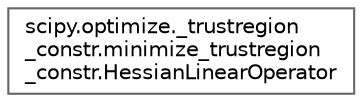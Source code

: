 digraph "Graphical Class Hierarchy"
{
 // LATEX_PDF_SIZE
  bgcolor="transparent";
  edge [fontname=Helvetica,fontsize=10,labelfontname=Helvetica,labelfontsize=10];
  node [fontname=Helvetica,fontsize=10,shape=box,height=0.2,width=0.4];
  rankdir="LR";
  Node0 [id="Node000000",label="scipy.optimize._trustregion\l_constr.minimize_trustregion\l_constr.HessianLinearOperator",height=0.2,width=0.4,color="grey40", fillcolor="white", style="filled",URL="$d8/d5e/classscipy_1_1optimize_1_1__trustregion__constr_1_1minimize__trustregion__constr_1_1HessianLinearOperator.html",tooltip=" "];
}
